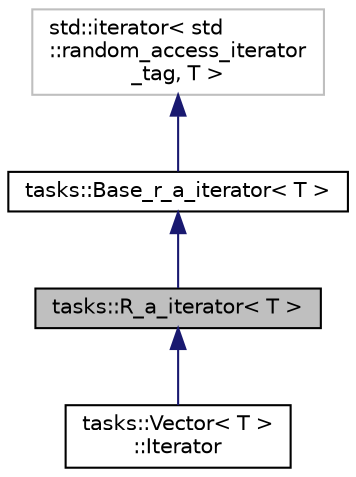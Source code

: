 digraph "tasks::R_a_iterator&lt; T &gt;"
{
  edge [fontname="Helvetica",fontsize="10",labelfontname="Helvetica",labelfontsize="10"];
  node [fontname="Helvetica",fontsize="10",shape=record];
  Node1 [label="tasks::R_a_iterator\< T \>",height=0.2,width=0.4,color="black", fillcolor="grey75", style="filled", fontcolor="black"];
  Node2 -> Node1 [dir="back",color="midnightblue",fontsize="10",style="solid",fontname="Helvetica"];
  Node2 [label="tasks::Base_r_a_iterator\< T \>",height=0.2,width=0.4,color="black", fillcolor="white", style="filled",URL="$classtasks_1_1Base__r__a__iterator.html",tooltip="Base template class representing base iterator. "];
  Node3 -> Node2 [dir="back",color="midnightblue",fontsize="10",style="solid",fontname="Helvetica"];
  Node3 [label="std::iterator\< std\l::random_access_iterator\l_tag, T \>",height=0.2,width=0.4,color="grey75", fillcolor="white", style="filled"];
  Node1 -> Node4 [dir="back",color="midnightblue",fontsize="10",style="solid",fontname="Helvetica"];
  Node4 [label="tasks::Vector\< T \>\l::Iterator",height=0.2,width=0.4,color="black", fillcolor="white", style="filled",URL="$classtasks_1_1Vector_1_1Iterator.html",tooltip="Iterator class. "];
}
